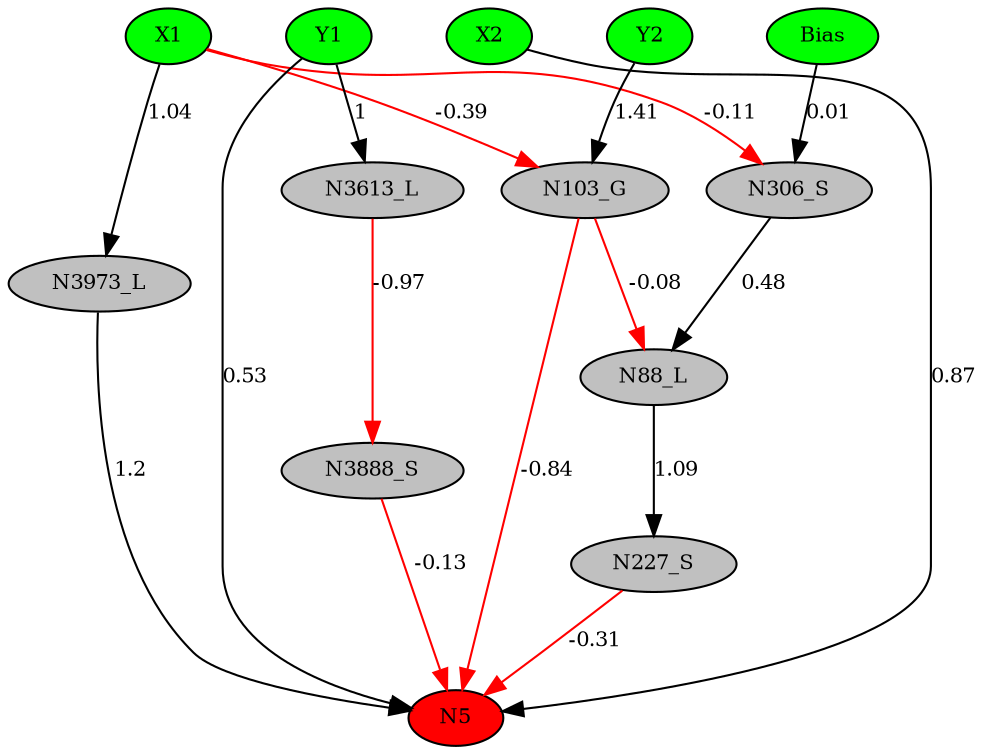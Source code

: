 digraph g { 
N0 [shape=ellipse, label=Bias,fontsize=10,height=0.1,width=0.1,style=filled,fillcolor=green]
N1[shape=ellipse label=X1,fontsize=10,height=0.1,width=0.1,style=filled,fillcolor=green]
N2[shape=ellipse label=Y1,fontsize=10,height=0.1,width=0.1,style=filled,fillcolor=green]
N3[shape=ellipse label=X2,fontsize=10,height=0.1,width=0.1,style=filled,fillcolor=green]
N4[shape=ellipse label=Y2,fontsize=10,height=0.1,width=0.1,style=filled,fillcolor=green]
N5[shape=ellipse,fontsize = 10, height = 0.1, width = 0.1, style = filled, fillcolor = red]
N88[shape=ellipse, label=N88_L,fontsize=10,height=0.1,width=0.1,style=filled,fillcolor=gray]
N103[shape=ellipse, label=N103_G,fontsize=10,height=0.1,width=0.1,style=filled,fillcolor=gray]
N227[shape=ellipse, label=N227_S,fontsize=10,height=0.1,width=0.1,style=filled,fillcolor=gray]
N306[shape=ellipse, label=N306_S,fontsize=10,height=0.1,width=0.1,style=filled,fillcolor=gray]
N3613[shape=ellipse, label=N3613_L,fontsize=10,height=0.1,width=0.1,style=filled,fillcolor=gray]
N3888[shape=ellipse, label=N3888_S,fontsize=10,height=0.1,width=0.1,style=filled,fillcolor=gray]
N3973[shape=ellipse, label=N3973_L,fontsize=10,height=0.1,width=0.1,style=filled,fillcolor=gray]
N3 -> N5 [color=black] [ label=0.87,fontsize=10]
N4 -> N103 [color=black] [ label=1.41,fontsize=10]
N103 -> N5 [color=red] [arrowType=inv][ label=-0.84,fontsize=10]
N1 -> N103 [color=red] [arrowType=inv][ label=-0.39,fontsize=10]
N103 -> N88 [color=red] [arrowType=inv][ label=-0.08,fontsize=10]
N88 -> N227 [color=black] [ label=1.09,fontsize=10]
N227 -> N5 [color=red] [arrowType=inv][ label=-0.31,fontsize=10]
N0 -> N306 [color=black] [ label=0.01,fontsize=10]
N306 -> N88 [color=black] [ label=0.48,fontsize=10]
N1 -> N306 [color=red] [arrowType=inv][ label=-0.11,fontsize=10]
N2 -> N3613 [color=black] [ label=1,fontsize=10]
N3613 -> N3888 [color=red] [arrowType=inv][ label=-0.97,fontsize=10]
N3888 -> N5 [color=red] [arrowType=inv][ label=-0.13,fontsize=10]
N1 -> N3973 [color=black] [ label=1.04,fontsize=10]
N3973 -> N5 [color=black] [ label=1.2,fontsize=10]
N2 -> N5 [color=black] [ label=0.53,fontsize=10]
 { rank=same; 
N5
 } 
 { rank=same; 
N1 ->N2 ->N3 ->N4 ->N0 [style=invis]
 } 
}
